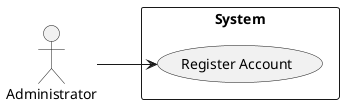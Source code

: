 @startuml


actor "Administrator"

left to right direction
rectangle "System"{

    "Administrator" --> (Register Account)

}

@enduml